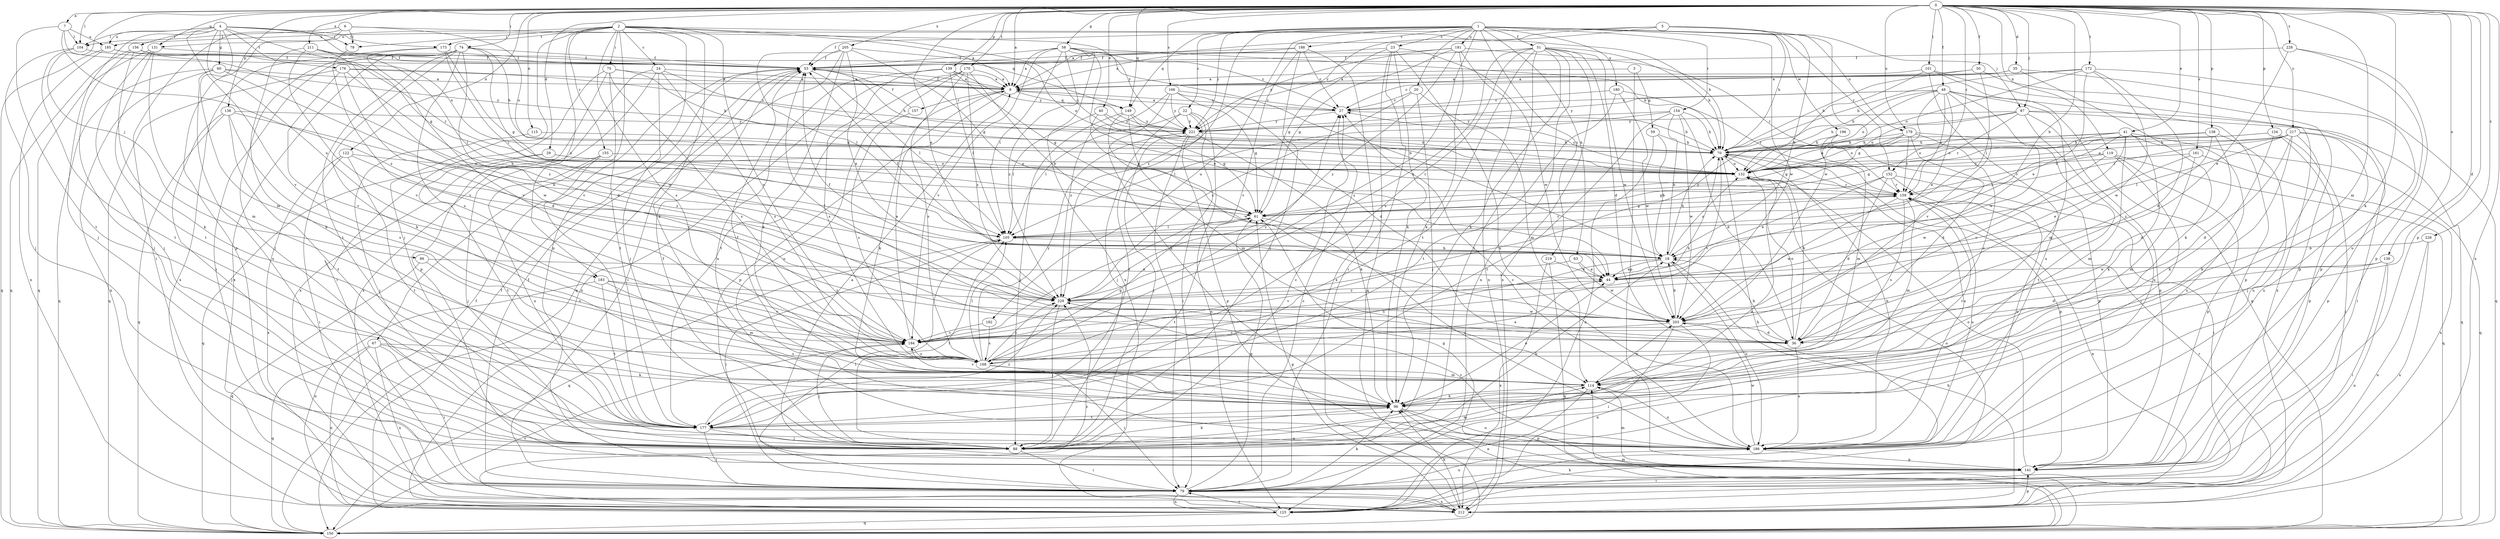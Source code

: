 strict digraph  {
0;
1;
2;
3;
4;
5;
6;
7;
8;
18;
20;
22;
23;
24;
27;
29;
35;
36;
40;
41;
44;
48;
50;
51;
53;
58;
59;
60;
61;
63;
67;
70;
74;
75;
78;
79;
86;
87;
88;
96;
101;
104;
105;
114;
115;
119;
122;
123;
130;
131;
132;
134;
136;
138;
139;
141;
149;
150;
152;
154;
155;
156;
157;
159;
161;
166;
168;
170;
172;
173;
176;
177;
179;
180;
181;
182;
183;
185;
186;
188;
194;
196;
203;
205;
211;
212;
217;
219;
221;
226;
228;
229;
0 -> 7  [label=a];
0 -> 8  [label=a];
0 -> 18  [label=b];
0 -> 29  [label=d];
0 -> 35  [label=d];
0 -> 36  [label=d];
0 -> 40  [label=e];
0 -> 41  [label=e];
0 -> 44  [label=e];
0 -> 48  [label=f];
0 -> 50  [label=f];
0 -> 58  [label=g];
0 -> 74  [label=i];
0 -> 86  [label=j];
0 -> 87  [label=j];
0 -> 96  [label=k];
0 -> 101  [label=l];
0 -> 104  [label=l];
0 -> 114  [label=m];
0 -> 115  [label=n];
0 -> 119  [label=n];
0 -> 122  [label=n];
0 -> 130  [label=o];
0 -> 131  [label=o];
0 -> 134  [label=p];
0 -> 136  [label=p];
0 -> 138  [label=p];
0 -> 139  [label=p];
0 -> 141  [label=p];
0 -> 149  [label=q];
0 -> 152  [label=r];
0 -> 161  [label=s];
0 -> 166  [label=s];
0 -> 170  [label=t];
0 -> 172  [label=t];
0 -> 179  [label=u];
0 -> 205  [label=x];
0 -> 211  [label=x];
0 -> 212  [label=x];
0 -> 217  [label=y];
0 -> 226  [label=z];
0 -> 228  [label=z];
1 -> 20  [label=c];
1 -> 22  [label=c];
1 -> 23  [label=c];
1 -> 51  [label=f];
1 -> 53  [label=f];
1 -> 63  [label=h];
1 -> 87  [label=j];
1 -> 149  [label=q];
1 -> 152  [label=r];
1 -> 154  [label=r];
1 -> 168  [label=s];
1 -> 179  [label=u];
1 -> 180  [label=u];
1 -> 181  [label=u];
1 -> 182  [label=u];
1 -> 188  [label=v];
1 -> 196  [label=w];
1 -> 203  [label=w];
1 -> 219  [label=y];
1 -> 221  [label=y];
1 -> 229  [label=z];
2 -> 8  [label=a];
2 -> 24  [label=c];
2 -> 67  [label=h];
2 -> 70  [label=h];
2 -> 75  [label=i];
2 -> 78  [label=i];
2 -> 88  [label=j];
2 -> 96  [label=k];
2 -> 131  [label=o];
2 -> 132  [label=o];
2 -> 141  [label=p];
2 -> 155  [label=r];
2 -> 168  [label=s];
2 -> 173  [label=t];
2 -> 183  [label=u];
2 -> 194  [label=v];
3 -> 8  [label=a];
3 -> 59  [label=g];
3 -> 141  [label=p];
4 -> 60  [label=g];
4 -> 61  [label=g];
4 -> 78  [label=i];
4 -> 88  [label=j];
4 -> 104  [label=l];
4 -> 114  [label=m];
4 -> 149  [label=q];
4 -> 156  [label=r];
4 -> 173  [label=t];
4 -> 176  [label=t];
4 -> 183  [label=u];
4 -> 185  [label=u];
4 -> 194  [label=v];
5 -> 8  [label=a];
5 -> 18  [label=b];
5 -> 70  [label=h];
5 -> 185  [label=u];
5 -> 203  [label=w];
5 -> 221  [label=y];
6 -> 78  [label=i];
6 -> 79  [label=i];
6 -> 104  [label=l];
6 -> 132  [label=o];
6 -> 141  [label=p];
6 -> 221  [label=y];
7 -> 104  [label=l];
7 -> 132  [label=o];
7 -> 177  [label=t];
7 -> 185  [label=u];
7 -> 229  [label=z];
8 -> 27  [label=c];
8 -> 53  [label=f];
8 -> 96  [label=k];
8 -> 141  [label=p];
8 -> 149  [label=q];
8 -> 157  [label=r];
18 -> 44  [label=e];
18 -> 53  [label=f];
18 -> 70  [label=h];
18 -> 132  [label=o];
18 -> 168  [label=s];
18 -> 186  [label=u];
20 -> 27  [label=c];
20 -> 88  [label=j];
20 -> 114  [label=m];
20 -> 229  [label=z];
22 -> 79  [label=i];
22 -> 88  [label=j];
22 -> 105  [label=l];
22 -> 123  [label=n];
22 -> 177  [label=t];
22 -> 221  [label=y];
23 -> 53  [label=f];
23 -> 61  [label=g];
23 -> 79  [label=i];
23 -> 96  [label=k];
23 -> 150  [label=q];
23 -> 186  [label=u];
23 -> 203  [label=w];
24 -> 8  [label=a];
24 -> 88  [label=j];
24 -> 132  [label=o];
24 -> 141  [label=p];
24 -> 168  [label=s];
24 -> 212  [label=x];
27 -> 8  [label=a];
27 -> 70  [label=h];
27 -> 221  [label=y];
29 -> 132  [label=o];
29 -> 150  [label=q];
29 -> 159  [label=r];
29 -> 177  [label=t];
35 -> 8  [label=a];
35 -> 27  [label=c];
35 -> 96  [label=k];
35 -> 141  [label=p];
36 -> 18  [label=b];
36 -> 53  [label=f];
36 -> 70  [label=h];
36 -> 132  [label=o];
36 -> 186  [label=u];
40 -> 61  [label=g];
40 -> 105  [label=l];
40 -> 132  [label=o];
40 -> 221  [label=y];
41 -> 61  [label=g];
41 -> 70  [label=h];
41 -> 96  [label=k];
41 -> 105  [label=l];
41 -> 114  [label=m];
41 -> 132  [label=o];
41 -> 150  [label=q];
41 -> 186  [label=u];
41 -> 194  [label=v];
44 -> 229  [label=z];
48 -> 27  [label=c];
48 -> 44  [label=e];
48 -> 61  [label=g];
48 -> 70  [label=h];
48 -> 114  [label=m];
48 -> 132  [label=o];
48 -> 141  [label=p];
48 -> 159  [label=r];
48 -> 194  [label=v];
48 -> 203  [label=w];
48 -> 221  [label=y];
50 -> 8  [label=a];
50 -> 70  [label=h];
50 -> 105  [label=l];
50 -> 141  [label=p];
51 -> 36  [label=d];
51 -> 53  [label=f];
51 -> 70  [label=h];
51 -> 88  [label=j];
51 -> 96  [label=k];
51 -> 123  [label=n];
51 -> 168  [label=s];
51 -> 177  [label=t];
51 -> 203  [label=w];
51 -> 212  [label=x];
51 -> 229  [label=z];
53 -> 8  [label=a];
53 -> 70  [label=h];
53 -> 79  [label=i];
53 -> 105  [label=l];
58 -> 8  [label=a];
58 -> 18  [label=b];
58 -> 27  [label=c];
58 -> 44  [label=e];
58 -> 53  [label=f];
58 -> 70  [label=h];
58 -> 105  [label=l];
58 -> 194  [label=v];
58 -> 212  [label=x];
58 -> 229  [label=z];
59 -> 18  [label=b];
59 -> 70  [label=h];
59 -> 123  [label=n];
60 -> 8  [label=a];
60 -> 150  [label=q];
60 -> 186  [label=u];
60 -> 203  [label=w];
60 -> 212  [label=x];
60 -> 221  [label=y];
61 -> 105  [label=l];
61 -> 177  [label=t];
61 -> 186  [label=u];
63 -> 44  [label=e];
63 -> 194  [label=v];
63 -> 203  [label=w];
67 -> 79  [label=i];
67 -> 96  [label=k];
67 -> 123  [label=n];
67 -> 150  [label=q];
67 -> 168  [label=s];
67 -> 212  [label=x];
70 -> 132  [label=o];
70 -> 141  [label=p];
70 -> 186  [label=u];
70 -> 194  [label=v];
74 -> 53  [label=f];
74 -> 70  [label=h];
74 -> 79  [label=i];
74 -> 88  [label=j];
74 -> 96  [label=k];
74 -> 168  [label=s];
74 -> 177  [label=t];
74 -> 194  [label=v];
74 -> 203  [label=w];
74 -> 212  [label=x];
75 -> 8  [label=a];
75 -> 70  [label=h];
75 -> 79  [label=i];
75 -> 168  [label=s];
75 -> 177  [label=t];
75 -> 212  [label=x];
78 -> 194  [label=v];
79 -> 27  [label=c];
79 -> 53  [label=f];
79 -> 61  [label=g];
79 -> 70  [label=h];
79 -> 96  [label=k];
79 -> 105  [label=l];
79 -> 123  [label=n];
79 -> 186  [label=u];
79 -> 212  [label=x];
86 -> 44  [label=e];
86 -> 150  [label=q];
86 -> 194  [label=v];
87 -> 70  [label=h];
87 -> 79  [label=i];
87 -> 132  [label=o];
87 -> 141  [label=p];
87 -> 150  [label=q];
87 -> 159  [label=r];
87 -> 186  [label=u];
87 -> 221  [label=y];
88 -> 18  [label=b];
88 -> 27  [label=c];
88 -> 53  [label=f];
88 -> 79  [label=i];
88 -> 96  [label=k];
88 -> 105  [label=l];
88 -> 114  [label=m];
88 -> 132  [label=o];
96 -> 44  [label=e];
96 -> 53  [label=f];
96 -> 141  [label=p];
96 -> 159  [label=r];
96 -> 177  [label=t];
96 -> 186  [label=u];
101 -> 8  [label=a];
101 -> 150  [label=q];
101 -> 186  [label=u];
101 -> 212  [label=x];
101 -> 229  [label=z];
104 -> 53  [label=f];
104 -> 88  [label=j];
104 -> 177  [label=t];
105 -> 18  [label=b];
105 -> 79  [label=i];
105 -> 150  [label=q];
105 -> 159  [label=r];
114 -> 96  [label=k];
114 -> 123  [label=n];
114 -> 186  [label=u];
114 -> 194  [label=v];
114 -> 203  [label=w];
115 -> 70  [label=h];
115 -> 88  [label=j];
119 -> 88  [label=j];
119 -> 132  [label=o];
119 -> 141  [label=p];
119 -> 150  [label=q];
119 -> 159  [label=r];
119 -> 203  [label=w];
122 -> 79  [label=i];
122 -> 132  [label=o];
122 -> 177  [label=t];
122 -> 212  [label=x];
122 -> 229  [label=z];
123 -> 53  [label=f];
123 -> 79  [label=i];
123 -> 132  [label=o];
123 -> 150  [label=q];
123 -> 229  [label=z];
130 -> 36  [label=d];
130 -> 44  [label=e];
130 -> 79  [label=i];
130 -> 123  [label=n];
131 -> 53  [label=f];
131 -> 88  [label=j];
131 -> 114  [label=m];
131 -> 150  [label=q];
131 -> 177  [label=t];
132 -> 27  [label=c];
132 -> 159  [label=r];
134 -> 70  [label=h];
134 -> 79  [label=i];
134 -> 96  [label=k];
134 -> 132  [label=o];
134 -> 141  [label=p];
136 -> 88  [label=j];
136 -> 150  [label=q];
136 -> 168  [label=s];
136 -> 177  [label=t];
136 -> 221  [label=y];
136 -> 229  [label=z];
138 -> 36  [label=d];
138 -> 70  [label=h];
138 -> 132  [label=o];
138 -> 186  [label=u];
138 -> 229  [label=z];
139 -> 8  [label=a];
139 -> 61  [label=g];
139 -> 105  [label=l];
139 -> 168  [label=s];
139 -> 186  [label=u];
139 -> 221  [label=y];
141 -> 8  [label=a];
141 -> 61  [label=g];
141 -> 79  [label=i];
141 -> 114  [label=m];
141 -> 132  [label=o];
149 -> 61  [label=g];
149 -> 88  [label=j];
149 -> 114  [label=m];
149 -> 203  [label=w];
149 -> 221  [label=y];
150 -> 53  [label=f];
150 -> 96  [label=k];
150 -> 114  [label=m];
150 -> 194  [label=v];
152 -> 36  [label=d];
152 -> 44  [label=e];
152 -> 61  [label=g];
152 -> 79  [label=i];
152 -> 159  [label=r];
152 -> 186  [label=u];
154 -> 18  [label=b];
154 -> 36  [label=d];
154 -> 70  [label=h];
154 -> 105  [label=l];
154 -> 177  [label=t];
154 -> 203  [label=w];
154 -> 221  [label=y];
155 -> 88  [label=j];
155 -> 132  [label=o];
155 -> 177  [label=t];
155 -> 186  [label=u];
156 -> 53  [label=f];
156 -> 88  [label=j];
156 -> 96  [label=k];
156 -> 150  [label=q];
156 -> 229  [label=z];
157 -> 53  [label=f];
157 -> 168  [label=s];
159 -> 61  [label=g];
159 -> 114  [label=m];
159 -> 123  [label=n];
159 -> 168  [label=s];
159 -> 186  [label=u];
159 -> 203  [label=w];
161 -> 44  [label=e];
161 -> 114  [label=m];
161 -> 132  [label=o];
161 -> 212  [label=x];
166 -> 27  [label=c];
166 -> 36  [label=d];
166 -> 61  [label=g];
166 -> 96  [label=k];
166 -> 221  [label=y];
166 -> 229  [label=z];
168 -> 44  [label=e];
168 -> 61  [label=g];
168 -> 79  [label=i];
168 -> 105  [label=l];
168 -> 114  [label=m];
168 -> 221  [label=y];
168 -> 229  [label=z];
170 -> 8  [label=a];
170 -> 18  [label=b];
170 -> 123  [label=n];
170 -> 168  [label=s];
170 -> 177  [label=t];
170 -> 186  [label=u];
170 -> 229  [label=z];
172 -> 8  [label=a];
172 -> 36  [label=d];
172 -> 44  [label=e];
172 -> 70  [label=h];
172 -> 132  [label=o];
172 -> 150  [label=q];
172 -> 203  [label=w];
173 -> 53  [label=f];
173 -> 61  [label=g];
173 -> 105  [label=l];
173 -> 194  [label=v];
173 -> 212  [label=x];
176 -> 8  [label=a];
176 -> 18  [label=b];
176 -> 36  [label=d];
176 -> 150  [label=q];
176 -> 194  [label=v];
176 -> 221  [label=y];
177 -> 79  [label=i];
177 -> 88  [label=j];
177 -> 186  [label=u];
177 -> 229  [label=z];
179 -> 36  [label=d];
179 -> 61  [label=g];
179 -> 70  [label=h];
179 -> 132  [label=o];
179 -> 159  [label=r];
179 -> 168  [label=s];
179 -> 177  [label=t];
180 -> 27  [label=c];
180 -> 159  [label=r];
180 -> 177  [label=t];
180 -> 203  [label=w];
181 -> 53  [label=f];
181 -> 61  [label=g];
181 -> 96  [label=k];
181 -> 159  [label=r];
181 -> 212  [label=x];
181 -> 221  [label=y];
181 -> 229  [label=z];
182 -> 168  [label=s];
182 -> 194  [label=v];
183 -> 114  [label=m];
183 -> 123  [label=n];
183 -> 177  [label=t];
183 -> 194  [label=v];
183 -> 229  [label=z];
185 -> 53  [label=f];
185 -> 123  [label=n];
185 -> 150  [label=q];
185 -> 159  [label=r];
186 -> 27  [label=c];
186 -> 70  [label=h];
186 -> 141  [label=p];
186 -> 203  [label=w];
186 -> 229  [label=z];
188 -> 8  [label=a];
188 -> 27  [label=c];
188 -> 53  [label=f];
188 -> 88  [label=j];
188 -> 194  [label=v];
188 -> 212  [label=x];
194 -> 8  [label=a];
194 -> 27  [label=c];
194 -> 70  [label=h];
194 -> 88  [label=j];
194 -> 168  [label=s];
196 -> 70  [label=h];
196 -> 114  [label=m];
196 -> 141  [label=p];
203 -> 18  [label=b];
203 -> 36  [label=d];
203 -> 79  [label=i];
203 -> 123  [label=n];
203 -> 194  [label=v];
205 -> 44  [label=e];
205 -> 53  [label=f];
205 -> 61  [label=g];
205 -> 96  [label=k];
205 -> 105  [label=l];
205 -> 132  [label=o];
205 -> 150  [label=q];
211 -> 36  [label=d];
211 -> 53  [label=f];
211 -> 96  [label=k];
211 -> 105  [label=l];
211 -> 194  [label=v];
212 -> 18  [label=b];
212 -> 61  [label=g];
212 -> 96  [label=k];
212 -> 141  [label=p];
212 -> 159  [label=r];
217 -> 36  [label=d];
217 -> 70  [label=h];
217 -> 88  [label=j];
217 -> 96  [label=k];
217 -> 105  [label=l];
217 -> 132  [label=o];
217 -> 141  [label=p];
217 -> 159  [label=r];
217 -> 186  [label=u];
219 -> 44  [label=e];
219 -> 150  [label=q];
219 -> 212  [label=x];
221 -> 70  [label=h];
221 -> 79  [label=i];
221 -> 88  [label=j];
221 -> 96  [label=k];
221 -> 141  [label=p];
226 -> 18  [label=b];
226 -> 123  [label=n];
226 -> 212  [label=x];
228 -> 44  [label=e];
228 -> 53  [label=f];
228 -> 141  [label=p];
228 -> 186  [label=u];
229 -> 53  [label=f];
229 -> 88  [label=j];
229 -> 203  [label=w];
}
